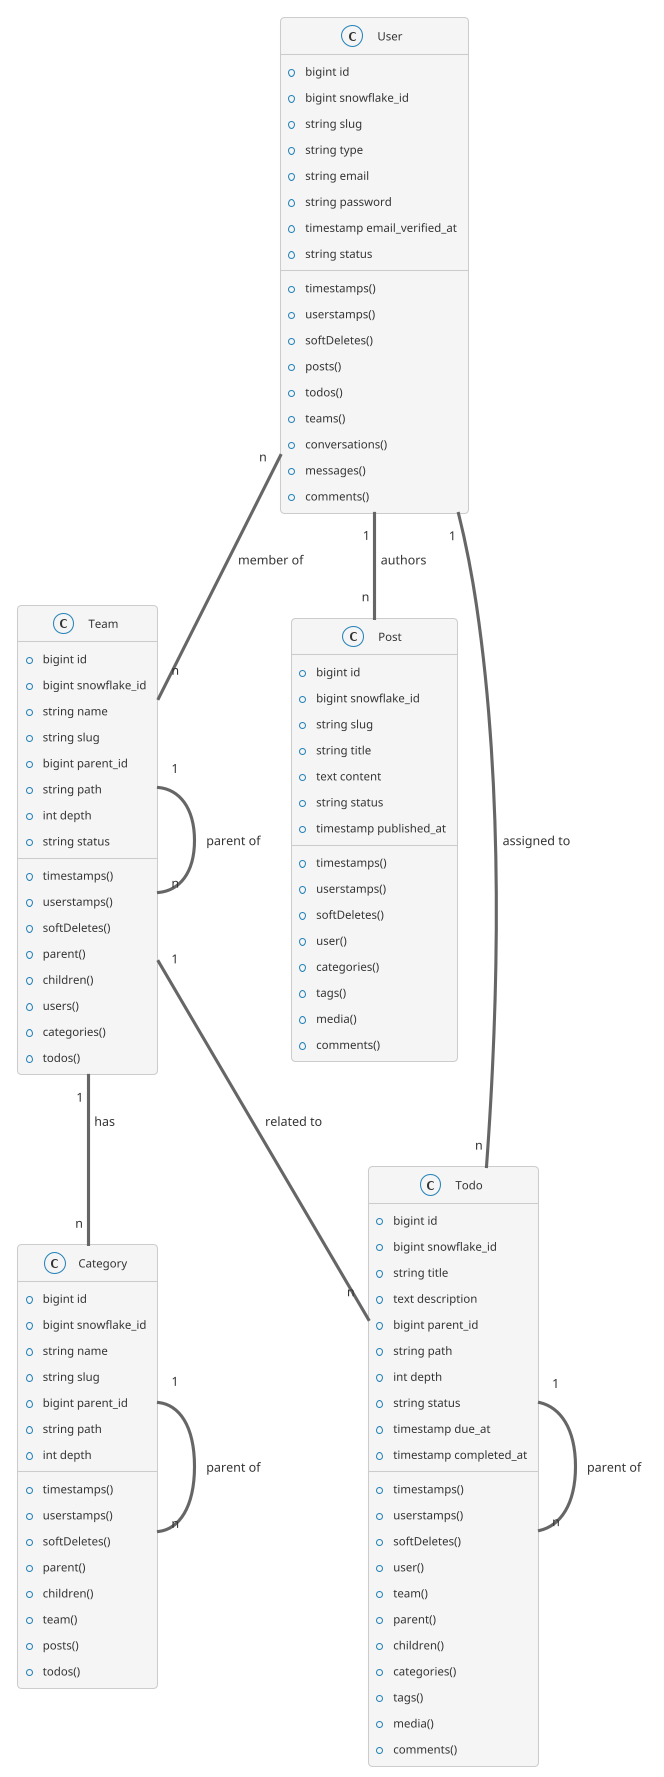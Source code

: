 @startuml Class Diagram (Light Mode)

' Light mode theme
!theme cerulean
skinparam backgroundColor #FFFFFF
skinparam ArrowColor #666666
skinparam shadowing false
skinparam DefaultFontColor #333333

' Define styles
skinparam class {
    BackgroundColor #f5f5f5
    BorderColor #cccccc
    FontColor #333333
}

' Classes
class User {
    +bigint id
    +bigint snowflake_id
    +string slug
    +string type
    +string email
    +string password
    +timestamp email_verified_at
    +string status
    +timestamps()
    +userstamps()
    +softDeletes()
    +posts()
    +todos()
    +teams()
    +conversations()
    +messages()
    +comments()
}

class Team {
    +bigint id
    +bigint snowflake_id
    +string name
    +string slug
    +bigint parent_id
    +string path
    +int depth
    +string status
    +timestamps()
    +userstamps()
    +softDeletes()
    +parent()
    +children()
    +users()
    +categories()
    +todos()
}

class Post {
    +bigint id
    +bigint snowflake_id
    +string slug
    +string title
    +text content
    +string status
    +timestamp published_at
    +timestamps()
    +userstamps()
    +softDeletes()
    +user()
    +categories()
    +tags()
    +media()
    +comments()
}

class Todo {
    +bigint id
    +bigint snowflake_id
    +string title
    +text description
    +bigint parent_id
    +string path
    +int depth
    +string status
    +timestamp due_at
    +timestamp completed_at
    +timestamps()
    +userstamps()
    +softDeletes()
    +user()
    +team()
    +parent()
    +children()
    +categories()
    +tags()
    +media()
    +comments()
}

class Category {
    +bigint id
    +bigint snowflake_id
    +string name
    +string slug
    +bigint parent_id
    +string path
    +int depth
    +timestamps()
    +userstamps()
    +softDeletes()
    +parent()
    +children()
    +team()
    +posts()
    +todos()
}

' Relationships
User "1" -- "n" Post : authors
User "1" -- "n" Todo : assigned to
User "n" -- "n" Team : member of
Team "1" -- "n" Team : parent of
Team "1" -- "n" Category : has
Team "1" -- "n" Todo : related to
Category "1" -- "n" Category : parent of
Todo "1" -- "n" Todo : parent of

@enduml
